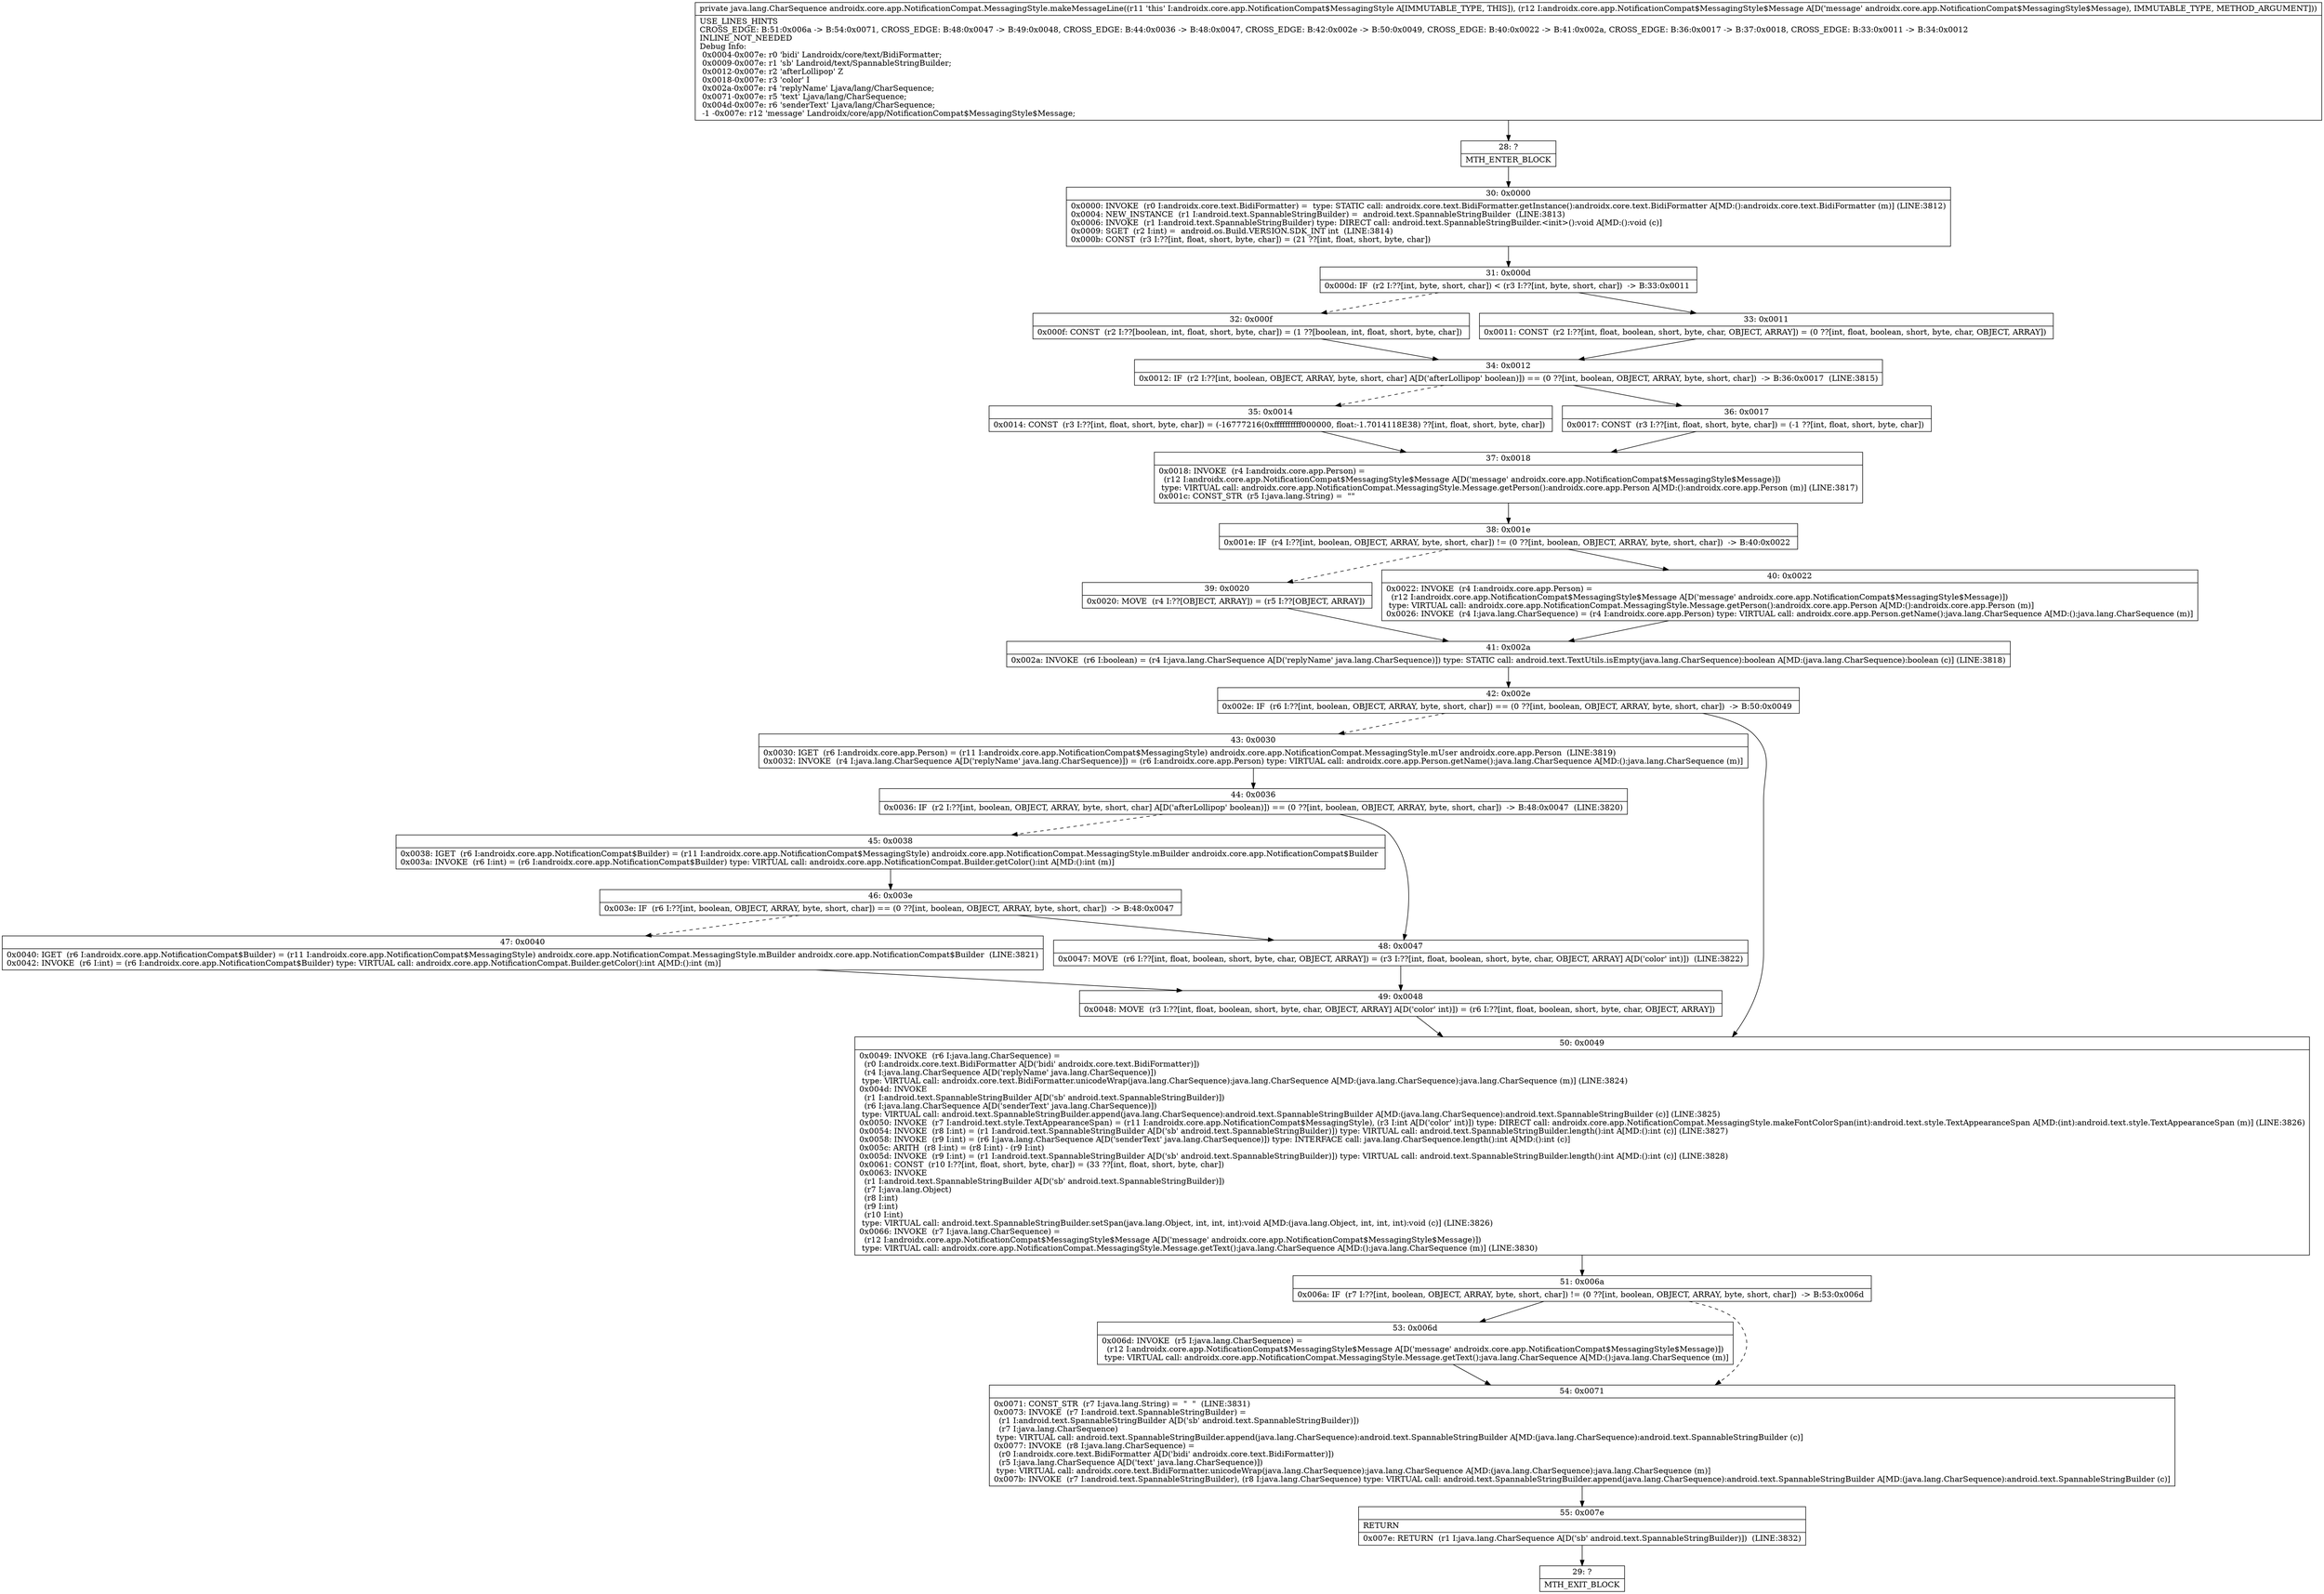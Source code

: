 digraph "CFG forandroidx.core.app.NotificationCompat.MessagingStyle.makeMessageLine(Landroidx\/core\/app\/NotificationCompat$MessagingStyle$Message;)Ljava\/lang\/CharSequence;" {
Node_28 [shape=record,label="{28\:\ ?|MTH_ENTER_BLOCK\l}"];
Node_30 [shape=record,label="{30\:\ 0x0000|0x0000: INVOKE  (r0 I:androidx.core.text.BidiFormatter) =  type: STATIC call: androidx.core.text.BidiFormatter.getInstance():androidx.core.text.BidiFormatter A[MD:():androidx.core.text.BidiFormatter (m)] (LINE:3812)\l0x0004: NEW_INSTANCE  (r1 I:android.text.SpannableStringBuilder) =  android.text.SpannableStringBuilder  (LINE:3813)\l0x0006: INVOKE  (r1 I:android.text.SpannableStringBuilder) type: DIRECT call: android.text.SpannableStringBuilder.\<init\>():void A[MD:():void (c)]\l0x0009: SGET  (r2 I:int) =  android.os.Build.VERSION.SDK_INT int  (LINE:3814)\l0x000b: CONST  (r3 I:??[int, float, short, byte, char]) = (21 ??[int, float, short, byte, char]) \l}"];
Node_31 [shape=record,label="{31\:\ 0x000d|0x000d: IF  (r2 I:??[int, byte, short, char]) \< (r3 I:??[int, byte, short, char])  \-\> B:33:0x0011 \l}"];
Node_32 [shape=record,label="{32\:\ 0x000f|0x000f: CONST  (r2 I:??[boolean, int, float, short, byte, char]) = (1 ??[boolean, int, float, short, byte, char]) \l}"];
Node_34 [shape=record,label="{34\:\ 0x0012|0x0012: IF  (r2 I:??[int, boolean, OBJECT, ARRAY, byte, short, char] A[D('afterLollipop' boolean)]) == (0 ??[int, boolean, OBJECT, ARRAY, byte, short, char])  \-\> B:36:0x0017  (LINE:3815)\l}"];
Node_35 [shape=record,label="{35\:\ 0x0014|0x0014: CONST  (r3 I:??[int, float, short, byte, char]) = (\-16777216(0xffffffffff000000, float:\-1.7014118E38) ??[int, float, short, byte, char]) \l}"];
Node_37 [shape=record,label="{37\:\ 0x0018|0x0018: INVOKE  (r4 I:androidx.core.app.Person) = \l  (r12 I:androidx.core.app.NotificationCompat$MessagingStyle$Message A[D('message' androidx.core.app.NotificationCompat$MessagingStyle$Message)])\l type: VIRTUAL call: androidx.core.app.NotificationCompat.MessagingStyle.Message.getPerson():androidx.core.app.Person A[MD:():androidx.core.app.Person (m)] (LINE:3817)\l0x001c: CONST_STR  (r5 I:java.lang.String) =  \"\" \l}"];
Node_38 [shape=record,label="{38\:\ 0x001e|0x001e: IF  (r4 I:??[int, boolean, OBJECT, ARRAY, byte, short, char]) != (0 ??[int, boolean, OBJECT, ARRAY, byte, short, char])  \-\> B:40:0x0022 \l}"];
Node_39 [shape=record,label="{39\:\ 0x0020|0x0020: MOVE  (r4 I:??[OBJECT, ARRAY]) = (r5 I:??[OBJECT, ARRAY]) \l}"];
Node_41 [shape=record,label="{41\:\ 0x002a|0x002a: INVOKE  (r6 I:boolean) = (r4 I:java.lang.CharSequence A[D('replyName' java.lang.CharSequence)]) type: STATIC call: android.text.TextUtils.isEmpty(java.lang.CharSequence):boolean A[MD:(java.lang.CharSequence):boolean (c)] (LINE:3818)\l}"];
Node_42 [shape=record,label="{42\:\ 0x002e|0x002e: IF  (r6 I:??[int, boolean, OBJECT, ARRAY, byte, short, char]) == (0 ??[int, boolean, OBJECT, ARRAY, byte, short, char])  \-\> B:50:0x0049 \l}"];
Node_43 [shape=record,label="{43\:\ 0x0030|0x0030: IGET  (r6 I:androidx.core.app.Person) = (r11 I:androidx.core.app.NotificationCompat$MessagingStyle) androidx.core.app.NotificationCompat.MessagingStyle.mUser androidx.core.app.Person  (LINE:3819)\l0x0032: INVOKE  (r4 I:java.lang.CharSequence A[D('replyName' java.lang.CharSequence)]) = (r6 I:androidx.core.app.Person) type: VIRTUAL call: androidx.core.app.Person.getName():java.lang.CharSequence A[MD:():java.lang.CharSequence (m)]\l}"];
Node_44 [shape=record,label="{44\:\ 0x0036|0x0036: IF  (r2 I:??[int, boolean, OBJECT, ARRAY, byte, short, char] A[D('afterLollipop' boolean)]) == (0 ??[int, boolean, OBJECT, ARRAY, byte, short, char])  \-\> B:48:0x0047  (LINE:3820)\l}"];
Node_45 [shape=record,label="{45\:\ 0x0038|0x0038: IGET  (r6 I:androidx.core.app.NotificationCompat$Builder) = (r11 I:androidx.core.app.NotificationCompat$MessagingStyle) androidx.core.app.NotificationCompat.MessagingStyle.mBuilder androidx.core.app.NotificationCompat$Builder \l0x003a: INVOKE  (r6 I:int) = (r6 I:androidx.core.app.NotificationCompat$Builder) type: VIRTUAL call: androidx.core.app.NotificationCompat.Builder.getColor():int A[MD:():int (m)]\l}"];
Node_46 [shape=record,label="{46\:\ 0x003e|0x003e: IF  (r6 I:??[int, boolean, OBJECT, ARRAY, byte, short, char]) == (0 ??[int, boolean, OBJECT, ARRAY, byte, short, char])  \-\> B:48:0x0047 \l}"];
Node_47 [shape=record,label="{47\:\ 0x0040|0x0040: IGET  (r6 I:androidx.core.app.NotificationCompat$Builder) = (r11 I:androidx.core.app.NotificationCompat$MessagingStyle) androidx.core.app.NotificationCompat.MessagingStyle.mBuilder androidx.core.app.NotificationCompat$Builder  (LINE:3821)\l0x0042: INVOKE  (r6 I:int) = (r6 I:androidx.core.app.NotificationCompat$Builder) type: VIRTUAL call: androidx.core.app.NotificationCompat.Builder.getColor():int A[MD:():int (m)]\l}"];
Node_49 [shape=record,label="{49\:\ 0x0048|0x0048: MOVE  (r3 I:??[int, float, boolean, short, byte, char, OBJECT, ARRAY] A[D('color' int)]) = (r6 I:??[int, float, boolean, short, byte, char, OBJECT, ARRAY]) \l}"];
Node_48 [shape=record,label="{48\:\ 0x0047|0x0047: MOVE  (r6 I:??[int, float, boolean, short, byte, char, OBJECT, ARRAY]) = (r3 I:??[int, float, boolean, short, byte, char, OBJECT, ARRAY] A[D('color' int)])  (LINE:3822)\l}"];
Node_50 [shape=record,label="{50\:\ 0x0049|0x0049: INVOKE  (r6 I:java.lang.CharSequence) = \l  (r0 I:androidx.core.text.BidiFormatter A[D('bidi' androidx.core.text.BidiFormatter)])\l  (r4 I:java.lang.CharSequence A[D('replyName' java.lang.CharSequence)])\l type: VIRTUAL call: androidx.core.text.BidiFormatter.unicodeWrap(java.lang.CharSequence):java.lang.CharSequence A[MD:(java.lang.CharSequence):java.lang.CharSequence (m)] (LINE:3824)\l0x004d: INVOKE  \l  (r1 I:android.text.SpannableStringBuilder A[D('sb' android.text.SpannableStringBuilder)])\l  (r6 I:java.lang.CharSequence A[D('senderText' java.lang.CharSequence)])\l type: VIRTUAL call: android.text.SpannableStringBuilder.append(java.lang.CharSequence):android.text.SpannableStringBuilder A[MD:(java.lang.CharSequence):android.text.SpannableStringBuilder (c)] (LINE:3825)\l0x0050: INVOKE  (r7 I:android.text.style.TextAppearanceSpan) = (r11 I:androidx.core.app.NotificationCompat$MessagingStyle), (r3 I:int A[D('color' int)]) type: DIRECT call: androidx.core.app.NotificationCompat.MessagingStyle.makeFontColorSpan(int):android.text.style.TextAppearanceSpan A[MD:(int):android.text.style.TextAppearanceSpan (m)] (LINE:3826)\l0x0054: INVOKE  (r8 I:int) = (r1 I:android.text.SpannableStringBuilder A[D('sb' android.text.SpannableStringBuilder)]) type: VIRTUAL call: android.text.SpannableStringBuilder.length():int A[MD:():int (c)] (LINE:3827)\l0x0058: INVOKE  (r9 I:int) = (r6 I:java.lang.CharSequence A[D('senderText' java.lang.CharSequence)]) type: INTERFACE call: java.lang.CharSequence.length():int A[MD:():int (c)]\l0x005c: ARITH  (r8 I:int) = (r8 I:int) \- (r9 I:int) \l0x005d: INVOKE  (r9 I:int) = (r1 I:android.text.SpannableStringBuilder A[D('sb' android.text.SpannableStringBuilder)]) type: VIRTUAL call: android.text.SpannableStringBuilder.length():int A[MD:():int (c)] (LINE:3828)\l0x0061: CONST  (r10 I:??[int, float, short, byte, char]) = (33 ??[int, float, short, byte, char]) \l0x0063: INVOKE  \l  (r1 I:android.text.SpannableStringBuilder A[D('sb' android.text.SpannableStringBuilder)])\l  (r7 I:java.lang.Object)\l  (r8 I:int)\l  (r9 I:int)\l  (r10 I:int)\l type: VIRTUAL call: android.text.SpannableStringBuilder.setSpan(java.lang.Object, int, int, int):void A[MD:(java.lang.Object, int, int, int):void (c)] (LINE:3826)\l0x0066: INVOKE  (r7 I:java.lang.CharSequence) = \l  (r12 I:androidx.core.app.NotificationCompat$MessagingStyle$Message A[D('message' androidx.core.app.NotificationCompat$MessagingStyle$Message)])\l type: VIRTUAL call: androidx.core.app.NotificationCompat.MessagingStyle.Message.getText():java.lang.CharSequence A[MD:():java.lang.CharSequence (m)] (LINE:3830)\l}"];
Node_51 [shape=record,label="{51\:\ 0x006a|0x006a: IF  (r7 I:??[int, boolean, OBJECT, ARRAY, byte, short, char]) != (0 ??[int, boolean, OBJECT, ARRAY, byte, short, char])  \-\> B:53:0x006d \l}"];
Node_53 [shape=record,label="{53\:\ 0x006d|0x006d: INVOKE  (r5 I:java.lang.CharSequence) = \l  (r12 I:androidx.core.app.NotificationCompat$MessagingStyle$Message A[D('message' androidx.core.app.NotificationCompat$MessagingStyle$Message)])\l type: VIRTUAL call: androidx.core.app.NotificationCompat.MessagingStyle.Message.getText():java.lang.CharSequence A[MD:():java.lang.CharSequence (m)]\l}"];
Node_54 [shape=record,label="{54\:\ 0x0071|0x0071: CONST_STR  (r7 I:java.lang.String) =  \"  \"  (LINE:3831)\l0x0073: INVOKE  (r7 I:android.text.SpannableStringBuilder) = \l  (r1 I:android.text.SpannableStringBuilder A[D('sb' android.text.SpannableStringBuilder)])\l  (r7 I:java.lang.CharSequence)\l type: VIRTUAL call: android.text.SpannableStringBuilder.append(java.lang.CharSequence):android.text.SpannableStringBuilder A[MD:(java.lang.CharSequence):android.text.SpannableStringBuilder (c)]\l0x0077: INVOKE  (r8 I:java.lang.CharSequence) = \l  (r0 I:androidx.core.text.BidiFormatter A[D('bidi' androidx.core.text.BidiFormatter)])\l  (r5 I:java.lang.CharSequence A[D('text' java.lang.CharSequence)])\l type: VIRTUAL call: androidx.core.text.BidiFormatter.unicodeWrap(java.lang.CharSequence):java.lang.CharSequence A[MD:(java.lang.CharSequence):java.lang.CharSequence (m)]\l0x007b: INVOKE  (r7 I:android.text.SpannableStringBuilder), (r8 I:java.lang.CharSequence) type: VIRTUAL call: android.text.SpannableStringBuilder.append(java.lang.CharSequence):android.text.SpannableStringBuilder A[MD:(java.lang.CharSequence):android.text.SpannableStringBuilder (c)]\l}"];
Node_55 [shape=record,label="{55\:\ 0x007e|RETURN\l|0x007e: RETURN  (r1 I:java.lang.CharSequence A[D('sb' android.text.SpannableStringBuilder)])  (LINE:3832)\l}"];
Node_29 [shape=record,label="{29\:\ ?|MTH_EXIT_BLOCK\l}"];
Node_40 [shape=record,label="{40\:\ 0x0022|0x0022: INVOKE  (r4 I:androidx.core.app.Person) = \l  (r12 I:androidx.core.app.NotificationCompat$MessagingStyle$Message A[D('message' androidx.core.app.NotificationCompat$MessagingStyle$Message)])\l type: VIRTUAL call: androidx.core.app.NotificationCompat.MessagingStyle.Message.getPerson():androidx.core.app.Person A[MD:():androidx.core.app.Person (m)]\l0x0026: INVOKE  (r4 I:java.lang.CharSequence) = (r4 I:androidx.core.app.Person) type: VIRTUAL call: androidx.core.app.Person.getName():java.lang.CharSequence A[MD:():java.lang.CharSequence (m)]\l}"];
Node_36 [shape=record,label="{36\:\ 0x0017|0x0017: CONST  (r3 I:??[int, float, short, byte, char]) = (\-1 ??[int, float, short, byte, char]) \l}"];
Node_33 [shape=record,label="{33\:\ 0x0011|0x0011: CONST  (r2 I:??[int, float, boolean, short, byte, char, OBJECT, ARRAY]) = (0 ??[int, float, boolean, short, byte, char, OBJECT, ARRAY]) \l}"];
MethodNode[shape=record,label="{private java.lang.CharSequence androidx.core.app.NotificationCompat.MessagingStyle.makeMessageLine((r11 'this' I:androidx.core.app.NotificationCompat$MessagingStyle A[IMMUTABLE_TYPE, THIS]), (r12 I:androidx.core.app.NotificationCompat$MessagingStyle$Message A[D('message' androidx.core.app.NotificationCompat$MessagingStyle$Message), IMMUTABLE_TYPE, METHOD_ARGUMENT]))  | USE_LINES_HINTS\lCROSS_EDGE: B:51:0x006a \-\> B:54:0x0071, CROSS_EDGE: B:48:0x0047 \-\> B:49:0x0048, CROSS_EDGE: B:44:0x0036 \-\> B:48:0x0047, CROSS_EDGE: B:42:0x002e \-\> B:50:0x0049, CROSS_EDGE: B:40:0x0022 \-\> B:41:0x002a, CROSS_EDGE: B:36:0x0017 \-\> B:37:0x0018, CROSS_EDGE: B:33:0x0011 \-\> B:34:0x0012\lINLINE_NOT_NEEDED\lDebug Info:\l  0x0004\-0x007e: r0 'bidi' Landroidx\/core\/text\/BidiFormatter;\l  0x0009\-0x007e: r1 'sb' Landroid\/text\/SpannableStringBuilder;\l  0x0012\-0x007e: r2 'afterLollipop' Z\l  0x0018\-0x007e: r3 'color' I\l  0x002a\-0x007e: r4 'replyName' Ljava\/lang\/CharSequence;\l  0x0071\-0x007e: r5 'text' Ljava\/lang\/CharSequence;\l  0x004d\-0x007e: r6 'senderText' Ljava\/lang\/CharSequence;\l  \-1 \-0x007e: r12 'message' Landroidx\/core\/app\/NotificationCompat$MessagingStyle$Message;\l}"];
MethodNode -> Node_28;Node_28 -> Node_30;
Node_30 -> Node_31;
Node_31 -> Node_32[style=dashed];
Node_31 -> Node_33;
Node_32 -> Node_34;
Node_34 -> Node_35[style=dashed];
Node_34 -> Node_36;
Node_35 -> Node_37;
Node_37 -> Node_38;
Node_38 -> Node_39[style=dashed];
Node_38 -> Node_40;
Node_39 -> Node_41;
Node_41 -> Node_42;
Node_42 -> Node_43[style=dashed];
Node_42 -> Node_50;
Node_43 -> Node_44;
Node_44 -> Node_45[style=dashed];
Node_44 -> Node_48;
Node_45 -> Node_46;
Node_46 -> Node_47[style=dashed];
Node_46 -> Node_48;
Node_47 -> Node_49;
Node_49 -> Node_50;
Node_48 -> Node_49;
Node_50 -> Node_51;
Node_51 -> Node_53;
Node_51 -> Node_54[style=dashed];
Node_53 -> Node_54;
Node_54 -> Node_55;
Node_55 -> Node_29;
Node_40 -> Node_41;
Node_36 -> Node_37;
Node_33 -> Node_34;
}

